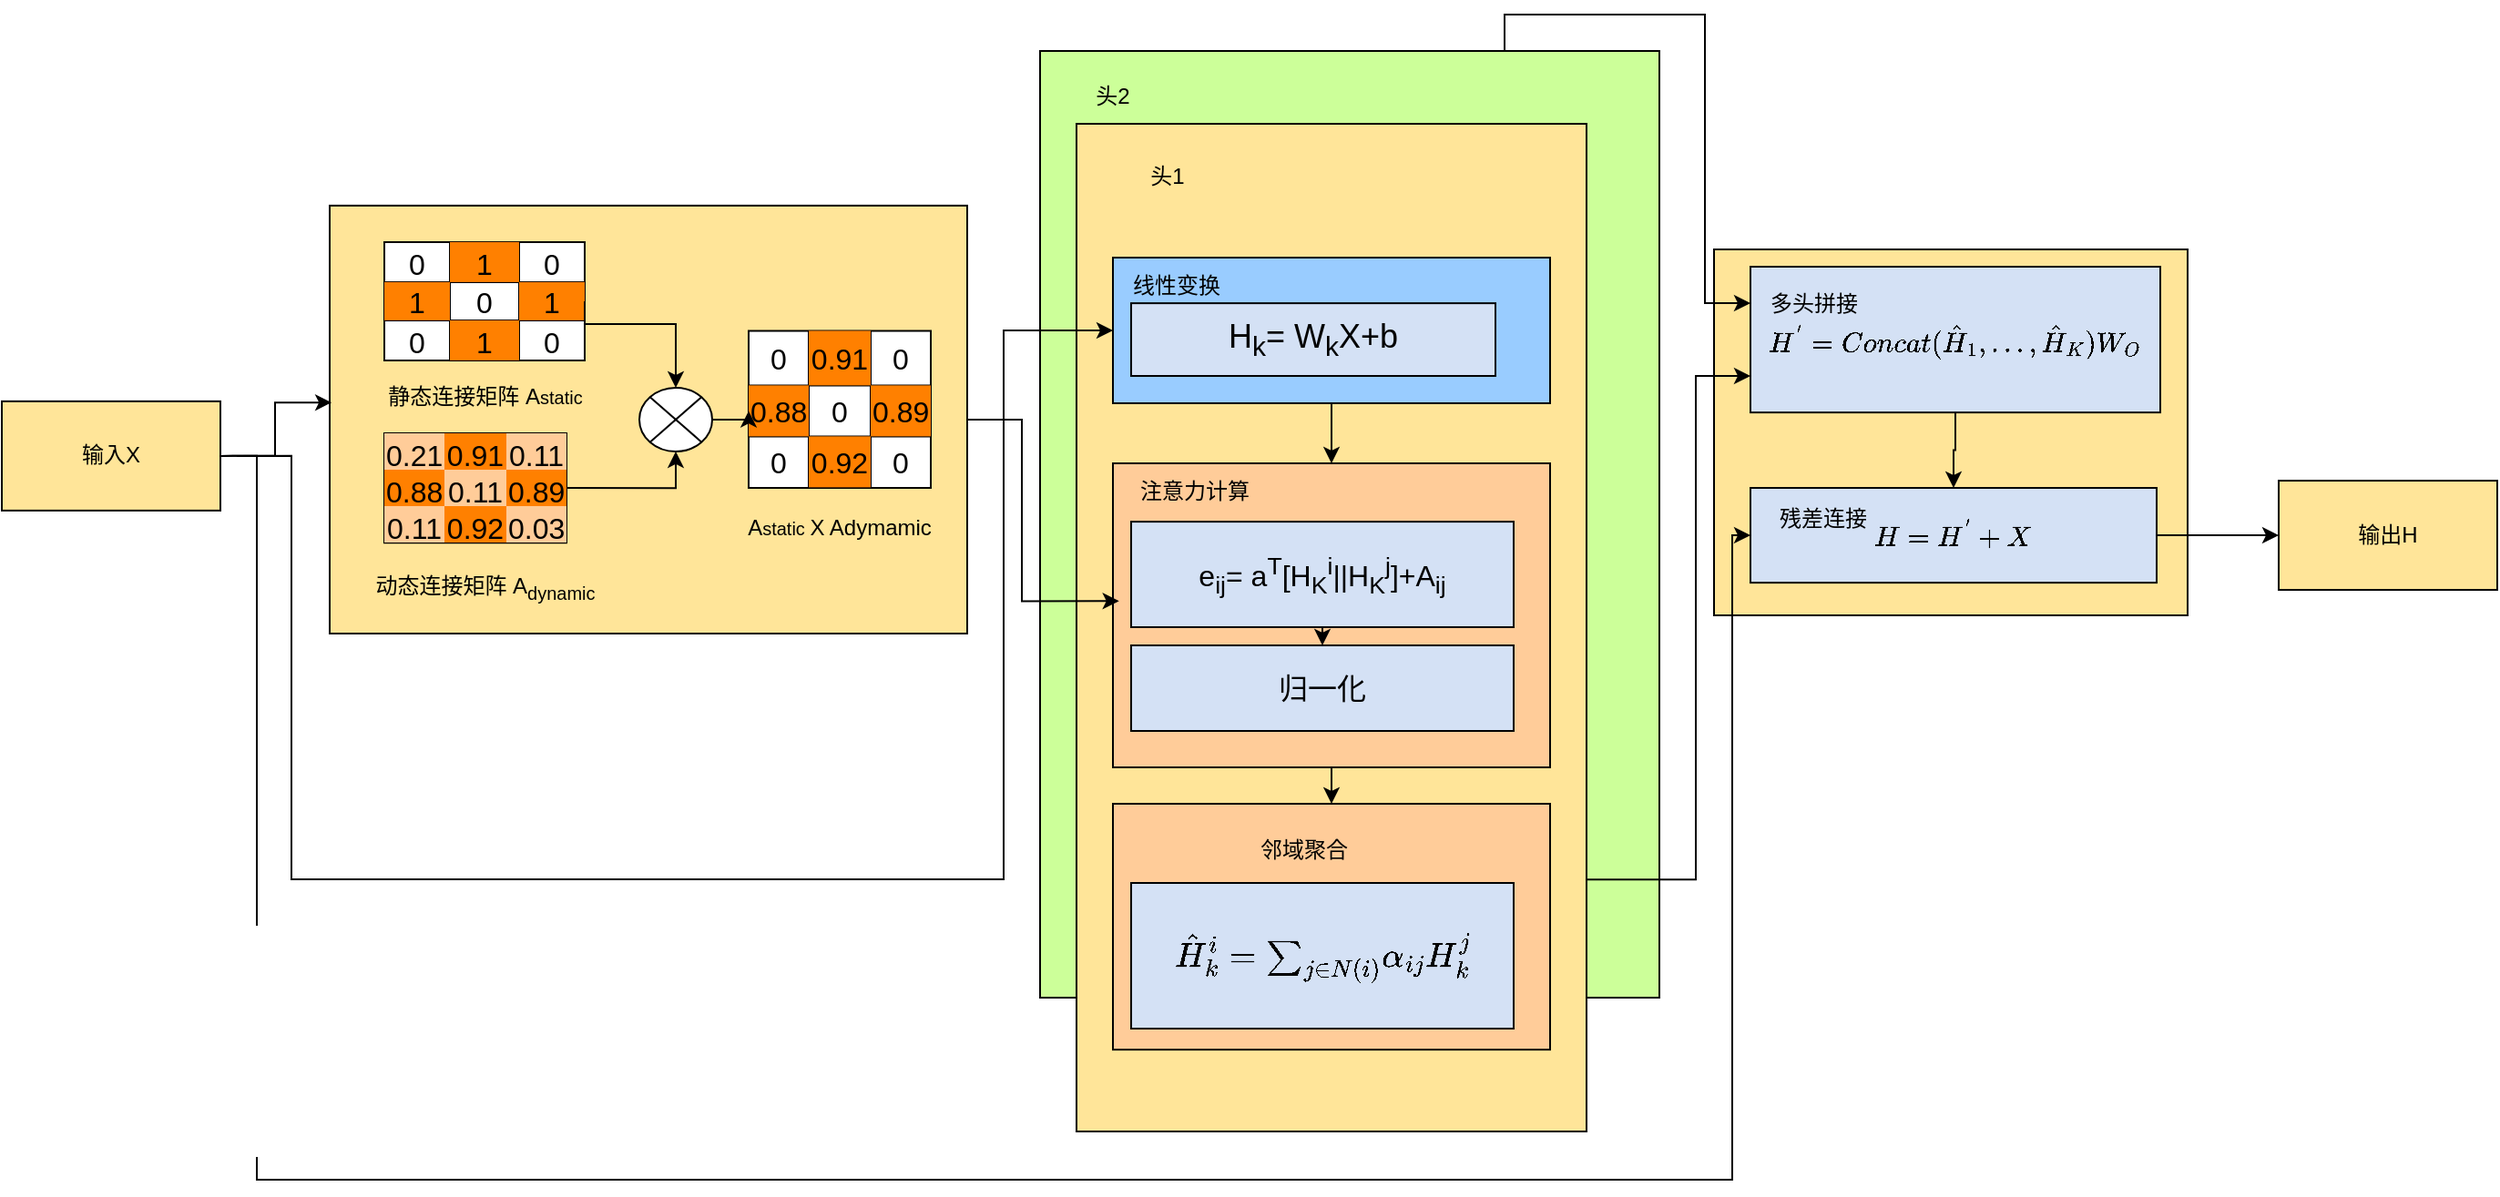 <mxfile version="27.0.6">
  <diagram name="第 1 页" id="D9P4q4B83leD4PbP2Uw8">
    <mxGraphModel dx="1706" dy="1065" grid="1" gridSize="10" guides="1" tooltips="1" connect="1" arrows="1" fold="1" page="1" pageScale="1" pageWidth="827" pageHeight="1169" math="1" shadow="0">
      <root>
        <mxCell id="0" />
        <mxCell id="1" parent="0" />
        <mxCell id="D-snDsypRI0ENQIC7V3B-49" value="" style="rounded=0;whiteSpace=wrap;html=1;fillColor=#FFE599;" parent="1" vertex="1">
          <mxGeometry x="560" y="314.94" width="350" height="235.06" as="geometry" />
        </mxCell>
        <mxCell id="D-snDsypRI0ENQIC7V3B-1" value="输入X" style="rounded=0;whiteSpace=wrap;html=1;fillColor=#FFE599;" parent="1" vertex="1">
          <mxGeometry x="380" y="422.44" width="120" height="60" as="geometry" />
        </mxCell>
        <mxCell id="D-snDsypRI0ENQIC7V3B-2" value="" style="shape=table;startSize=0;container=1;collapsible=0;childLayout=tableLayout;fontSize=16;" parent="1" vertex="1">
          <mxGeometry x="590" y="334.94" width="110" height="65.06" as="geometry" />
        </mxCell>
        <mxCell id="D-snDsypRI0ENQIC7V3B-3" value="" style="shape=tableRow;horizontal=0;startSize=0;swimlaneHead=0;swimlaneBody=0;strokeColor=inherit;top=0;left=0;bottom=0;right=0;collapsible=0;dropTarget=0;fillColor=none;points=[[0,0.5],[1,0.5]];portConstraint=eastwest;fontSize=16;" parent="D-snDsypRI0ENQIC7V3B-2" vertex="1">
          <mxGeometry width="110" height="22" as="geometry" />
        </mxCell>
        <mxCell id="D-snDsypRI0ENQIC7V3B-4" value="0" style="shape=partialRectangle;html=1;whiteSpace=wrap;connectable=0;strokeColor=inherit;overflow=hidden;fillColor=none;top=0;left=0;bottom=0;right=0;pointerEvents=1;fontSize=16;" parent="D-snDsypRI0ENQIC7V3B-3" vertex="1">
          <mxGeometry width="36" height="22" as="geometry">
            <mxRectangle width="36" height="22" as="alternateBounds" />
          </mxGeometry>
        </mxCell>
        <mxCell id="D-snDsypRI0ENQIC7V3B-5" value="1" style="shape=partialRectangle;html=1;whiteSpace=wrap;connectable=0;strokeColor=inherit;overflow=hidden;fillColor=#FF8000;top=0;left=0;bottom=0;right=0;pointerEvents=1;fontSize=16;" parent="D-snDsypRI0ENQIC7V3B-3" vertex="1">
          <mxGeometry x="36" width="38" height="22" as="geometry">
            <mxRectangle width="38" height="22" as="alternateBounds" />
          </mxGeometry>
        </mxCell>
        <mxCell id="D-snDsypRI0ENQIC7V3B-6" value="0" style="shape=partialRectangle;html=1;whiteSpace=wrap;connectable=0;strokeColor=inherit;overflow=hidden;fillColor=none;top=0;left=0;bottom=0;right=0;pointerEvents=1;fontSize=16;" parent="D-snDsypRI0ENQIC7V3B-3" vertex="1">
          <mxGeometry x="74" width="36" height="22" as="geometry">
            <mxRectangle width="36" height="22" as="alternateBounds" />
          </mxGeometry>
        </mxCell>
        <mxCell id="D-snDsypRI0ENQIC7V3B-7" value="" style="shape=tableRow;horizontal=0;startSize=0;swimlaneHead=0;swimlaneBody=0;strokeColor=inherit;top=0;left=0;bottom=0;right=0;collapsible=0;dropTarget=0;fillColor=none;points=[[0,0.5],[1,0.5]];portConstraint=eastwest;fontSize=16;" parent="D-snDsypRI0ENQIC7V3B-2" vertex="1">
          <mxGeometry y="22" width="110" height="21" as="geometry" />
        </mxCell>
        <mxCell id="D-snDsypRI0ENQIC7V3B-8" value="1" style="shape=partialRectangle;html=1;whiteSpace=wrap;connectable=0;strokeColor=inherit;overflow=hidden;fillColor=#FF8000;top=0;left=0;bottom=0;right=0;pointerEvents=1;fontSize=16;" parent="D-snDsypRI0ENQIC7V3B-7" vertex="1">
          <mxGeometry width="36" height="21" as="geometry">
            <mxRectangle width="36" height="21" as="alternateBounds" />
          </mxGeometry>
        </mxCell>
        <mxCell id="D-snDsypRI0ENQIC7V3B-9" value="0" style="shape=partialRectangle;html=1;whiteSpace=wrap;connectable=0;strokeColor=inherit;overflow=hidden;fillColor=none;top=0;left=0;bottom=0;right=0;pointerEvents=1;fontSize=16;" parent="D-snDsypRI0ENQIC7V3B-7" vertex="1">
          <mxGeometry x="36" width="38" height="21" as="geometry">
            <mxRectangle width="38" height="21" as="alternateBounds" />
          </mxGeometry>
        </mxCell>
        <mxCell id="D-snDsypRI0ENQIC7V3B-10" value="1" style="shape=partialRectangle;html=1;whiteSpace=wrap;connectable=0;strokeColor=inherit;overflow=hidden;fillColor=#FF8000;top=0;left=0;bottom=0;right=0;pointerEvents=1;fontSize=16;" parent="D-snDsypRI0ENQIC7V3B-7" vertex="1">
          <mxGeometry x="74" width="36" height="21" as="geometry">
            <mxRectangle width="36" height="21" as="alternateBounds" />
          </mxGeometry>
        </mxCell>
        <mxCell id="D-snDsypRI0ENQIC7V3B-11" value="" style="shape=tableRow;horizontal=0;startSize=0;swimlaneHead=0;swimlaneBody=0;strokeColor=inherit;top=0;left=0;bottom=0;right=0;collapsible=0;dropTarget=0;fillColor=none;points=[[0,0.5],[1,0.5]];portConstraint=eastwest;fontSize=16;" parent="D-snDsypRI0ENQIC7V3B-2" vertex="1">
          <mxGeometry y="43" width="110" height="22" as="geometry" />
        </mxCell>
        <mxCell id="D-snDsypRI0ENQIC7V3B-12" value="0" style="shape=partialRectangle;html=1;whiteSpace=wrap;connectable=0;strokeColor=inherit;overflow=hidden;fillColor=none;top=0;left=0;bottom=0;right=0;pointerEvents=1;fontSize=16;" parent="D-snDsypRI0ENQIC7V3B-11" vertex="1">
          <mxGeometry width="36" height="22" as="geometry">
            <mxRectangle width="36" height="22" as="alternateBounds" />
          </mxGeometry>
        </mxCell>
        <mxCell id="D-snDsypRI0ENQIC7V3B-13" value="1" style="shape=partialRectangle;html=1;whiteSpace=wrap;connectable=0;strokeColor=inherit;overflow=hidden;fillColor=#FF8000;top=0;left=0;bottom=0;right=0;pointerEvents=1;fontSize=16;" parent="D-snDsypRI0ENQIC7V3B-11" vertex="1">
          <mxGeometry x="36" width="38" height="22" as="geometry">
            <mxRectangle width="38" height="22" as="alternateBounds" />
          </mxGeometry>
        </mxCell>
        <mxCell id="D-snDsypRI0ENQIC7V3B-14" value="0" style="shape=partialRectangle;html=1;whiteSpace=wrap;connectable=0;strokeColor=inherit;overflow=hidden;fillColor=none;top=0;left=0;bottom=0;right=0;pointerEvents=1;fontSize=16;" parent="D-snDsypRI0ENQIC7V3B-11" vertex="1">
          <mxGeometry x="74" width="36" height="22" as="geometry">
            <mxRectangle width="36" height="22" as="alternateBounds" />
          </mxGeometry>
        </mxCell>
        <mxCell id="D-snDsypRI0ENQIC7V3B-15" value="静态连接矩阵 A&lt;span style=&quot;font-size: 10px;&quot;&gt;static&lt;/span&gt;" style="text;html=1;align=center;verticalAlign=middle;resizable=0;points=[];autosize=1;strokeColor=none;fillColor=none;" parent="1" vertex="1">
          <mxGeometry x="580" y="404.94" width="130" height="30" as="geometry" />
        </mxCell>
        <mxCell id="D-snDsypRI0ENQIC7V3B-18" value="" style="shape=table;startSize=0;container=1;collapsible=0;childLayout=tableLayout;fontSize=16;" parent="1" vertex="1">
          <mxGeometry x="590" y="440" width="100" height="60.12" as="geometry" />
        </mxCell>
        <mxCell id="D-snDsypRI0ENQIC7V3B-19" value="" style="shape=tableRow;horizontal=0;startSize=0;swimlaneHead=0;swimlaneBody=0;strokeColor=inherit;top=0;left=0;bottom=0;right=0;collapsible=0;dropTarget=0;fillColor=none;points=[[0,0.5],[1,0.5]];portConstraint=eastwest;fontSize=16;" parent="D-snDsypRI0ENQIC7V3B-18" vertex="1">
          <mxGeometry width="100" height="20" as="geometry" />
        </mxCell>
        <mxCell id="D-snDsypRI0ENQIC7V3B-20" value="0.21" style="shape=partialRectangle;html=1;whiteSpace=wrap;connectable=0;strokeColor=inherit;overflow=hidden;fillColor=#FFCC99;top=0;left=0;bottom=0;right=0;pointerEvents=1;fontSize=16;" parent="D-snDsypRI0ENQIC7V3B-19" vertex="1">
          <mxGeometry width="33" height="20" as="geometry">
            <mxRectangle width="33" height="20" as="alternateBounds" />
          </mxGeometry>
        </mxCell>
        <mxCell id="D-snDsypRI0ENQIC7V3B-21" value="0.91" style="shape=partialRectangle;html=1;whiteSpace=wrap;connectable=0;strokeColor=inherit;overflow=hidden;fillColor=#FF8000;top=0;left=0;bottom=0;right=0;pointerEvents=1;fontSize=16;" parent="D-snDsypRI0ENQIC7V3B-19" vertex="1">
          <mxGeometry x="33" width="34" height="20" as="geometry">
            <mxRectangle width="34" height="20" as="alternateBounds" />
          </mxGeometry>
        </mxCell>
        <mxCell id="D-snDsypRI0ENQIC7V3B-22" value="0.11" style="shape=partialRectangle;html=1;whiteSpace=wrap;connectable=0;strokeColor=inherit;overflow=hidden;fillColor=#FFCC99;top=0;left=0;bottom=0;right=0;pointerEvents=1;fontSize=16;" parent="D-snDsypRI0ENQIC7V3B-19" vertex="1">
          <mxGeometry x="67" width="33" height="20" as="geometry">
            <mxRectangle width="33" height="20" as="alternateBounds" />
          </mxGeometry>
        </mxCell>
        <mxCell id="D-snDsypRI0ENQIC7V3B-23" value="" style="shape=tableRow;horizontal=0;startSize=0;swimlaneHead=0;swimlaneBody=0;strokeColor=inherit;top=0;left=0;bottom=0;right=0;collapsible=0;dropTarget=0;fillColor=none;points=[[0,0.5],[1,0.5]];portConstraint=eastwest;fontSize=16;" parent="D-snDsypRI0ENQIC7V3B-18" vertex="1">
          <mxGeometry y="20" width="100" height="20" as="geometry" />
        </mxCell>
        <mxCell id="D-snDsypRI0ENQIC7V3B-24" value="0.88" style="shape=partialRectangle;html=1;whiteSpace=wrap;connectable=0;strokeColor=inherit;overflow=hidden;fillColor=#FF8000;top=0;left=0;bottom=0;right=0;pointerEvents=1;fontSize=16;" parent="D-snDsypRI0ENQIC7V3B-23" vertex="1">
          <mxGeometry width="33" height="20" as="geometry">
            <mxRectangle width="33" height="20" as="alternateBounds" />
          </mxGeometry>
        </mxCell>
        <mxCell id="D-snDsypRI0ENQIC7V3B-25" value="0.11" style="shape=partialRectangle;html=1;whiteSpace=wrap;connectable=0;strokeColor=inherit;overflow=hidden;fillColor=#FFCC99;top=0;left=0;bottom=0;right=0;pointerEvents=1;fontSize=16;" parent="D-snDsypRI0ENQIC7V3B-23" vertex="1">
          <mxGeometry x="33" width="34" height="20" as="geometry">
            <mxRectangle width="34" height="20" as="alternateBounds" />
          </mxGeometry>
        </mxCell>
        <mxCell id="D-snDsypRI0ENQIC7V3B-26" value="0.89" style="shape=partialRectangle;html=1;whiteSpace=wrap;connectable=0;strokeColor=inherit;overflow=hidden;fillColor=#FF8000;top=0;left=0;bottom=0;right=0;pointerEvents=1;fontSize=16;" parent="D-snDsypRI0ENQIC7V3B-23" vertex="1">
          <mxGeometry x="67" width="33" height="20" as="geometry">
            <mxRectangle width="33" height="20" as="alternateBounds" />
          </mxGeometry>
        </mxCell>
        <mxCell id="D-snDsypRI0ENQIC7V3B-27" value="" style="shape=tableRow;horizontal=0;startSize=0;swimlaneHead=0;swimlaneBody=0;strokeColor=inherit;top=0;left=0;bottom=0;right=0;collapsible=0;dropTarget=0;fillColor=none;points=[[0,0.5],[1,0.5]];portConstraint=eastwest;fontSize=16;" parent="D-snDsypRI0ENQIC7V3B-18" vertex="1">
          <mxGeometry y="40" width="100" height="20" as="geometry" />
        </mxCell>
        <mxCell id="D-snDsypRI0ENQIC7V3B-28" value="0.11" style="shape=partialRectangle;html=1;whiteSpace=wrap;connectable=0;strokeColor=inherit;overflow=hidden;fillColor=#FFCC99;top=0;left=0;bottom=0;right=0;pointerEvents=1;fontSize=16;" parent="D-snDsypRI0ENQIC7V3B-27" vertex="1">
          <mxGeometry width="33" height="20" as="geometry">
            <mxRectangle width="33" height="20" as="alternateBounds" />
          </mxGeometry>
        </mxCell>
        <mxCell id="D-snDsypRI0ENQIC7V3B-29" value="0.92" style="shape=partialRectangle;html=1;whiteSpace=wrap;connectable=0;strokeColor=inherit;overflow=hidden;fillColor=#FF8000;top=0;left=0;bottom=0;right=0;pointerEvents=1;fontSize=16;" parent="D-snDsypRI0ENQIC7V3B-27" vertex="1">
          <mxGeometry x="33" width="34" height="20" as="geometry">
            <mxRectangle width="34" height="20" as="alternateBounds" />
          </mxGeometry>
        </mxCell>
        <mxCell id="D-snDsypRI0ENQIC7V3B-30" value="0.03" style="shape=partialRectangle;html=1;whiteSpace=wrap;connectable=0;strokeColor=inherit;overflow=hidden;fillColor=#FFCC99;top=0;left=0;bottom=0;right=0;pointerEvents=1;fontSize=16;" parent="D-snDsypRI0ENQIC7V3B-27" vertex="1">
          <mxGeometry x="67" width="33" height="20" as="geometry">
            <mxRectangle width="33" height="20" as="alternateBounds" />
          </mxGeometry>
        </mxCell>
        <mxCell id="D-snDsypRI0ENQIC7V3B-31" value="动态连接矩阵 A&lt;sub&gt;dynamic&lt;/sub&gt;" style="text;html=1;align=center;verticalAlign=middle;resizable=0;points=[];autosize=1;strokeColor=none;fillColor=none;" parent="1" vertex="1">
          <mxGeometry x="575" y="509.94" width="140" height="30" as="geometry" />
        </mxCell>
        <mxCell id="D-snDsypRI0ENQIC7V3B-32" value="" style="shape=table;startSize=0;container=1;collapsible=0;childLayout=tableLayout;fontSize=16;" parent="1" vertex="1">
          <mxGeometry x="790" y="383.69" width="100" height="86.31" as="geometry" />
        </mxCell>
        <mxCell id="D-snDsypRI0ENQIC7V3B-33" value="" style="shape=tableRow;horizontal=0;startSize=0;swimlaneHead=0;swimlaneBody=0;strokeColor=inherit;top=0;left=0;bottom=0;right=0;collapsible=0;dropTarget=0;fillColor=none;points=[[0,0.5],[1,0.5]];portConstraint=eastwest;fontSize=16;" parent="D-snDsypRI0ENQIC7V3B-32" vertex="1">
          <mxGeometry width="100" height="30" as="geometry" />
        </mxCell>
        <mxCell id="D-snDsypRI0ENQIC7V3B-34" value="0" style="shape=partialRectangle;html=1;whiteSpace=wrap;connectable=0;strokeColor=inherit;overflow=hidden;fillColor=none;top=0;left=0;bottom=0;right=0;pointerEvents=1;fontSize=16;" parent="D-snDsypRI0ENQIC7V3B-33" vertex="1">
          <mxGeometry width="33" height="30" as="geometry">
            <mxRectangle width="33" height="30" as="alternateBounds" />
          </mxGeometry>
        </mxCell>
        <mxCell id="D-snDsypRI0ENQIC7V3B-35" value="0.91" style="shape=partialRectangle;html=1;whiteSpace=wrap;connectable=0;strokeColor=inherit;overflow=hidden;fillColor=#FF8000;top=0;left=0;bottom=0;right=0;pointerEvents=1;fontSize=16;" parent="D-snDsypRI0ENQIC7V3B-33" vertex="1">
          <mxGeometry x="33" width="34" height="30" as="geometry">
            <mxRectangle width="34" height="30" as="alternateBounds" />
          </mxGeometry>
        </mxCell>
        <mxCell id="D-snDsypRI0ENQIC7V3B-36" value="0" style="shape=partialRectangle;html=1;whiteSpace=wrap;connectable=0;strokeColor=inherit;overflow=hidden;fillColor=none;top=0;left=0;bottom=0;right=0;pointerEvents=1;fontSize=16;" parent="D-snDsypRI0ENQIC7V3B-33" vertex="1">
          <mxGeometry x="67" width="33" height="30" as="geometry">
            <mxRectangle width="33" height="30" as="alternateBounds" />
          </mxGeometry>
        </mxCell>
        <mxCell id="D-snDsypRI0ENQIC7V3B-37" value="" style="shape=tableRow;horizontal=0;startSize=0;swimlaneHead=0;swimlaneBody=0;strokeColor=inherit;top=0;left=0;bottom=0;right=0;collapsible=0;dropTarget=0;fillColor=none;points=[[0,0.5],[1,0.5]];portConstraint=eastwest;fontSize=16;" parent="D-snDsypRI0ENQIC7V3B-32" vertex="1">
          <mxGeometry y="30" width="100" height="28" as="geometry" />
        </mxCell>
        <mxCell id="D-snDsypRI0ENQIC7V3B-38" value="0.88" style="shape=partialRectangle;html=1;whiteSpace=wrap;connectable=0;strokeColor=inherit;overflow=hidden;fillColor=#FF8000;top=0;left=0;bottom=0;right=0;pointerEvents=1;fontSize=16;" parent="D-snDsypRI0ENQIC7V3B-37" vertex="1">
          <mxGeometry width="33" height="28" as="geometry">
            <mxRectangle width="33" height="28" as="alternateBounds" />
          </mxGeometry>
        </mxCell>
        <mxCell id="D-snDsypRI0ENQIC7V3B-39" value="0" style="shape=partialRectangle;html=1;whiteSpace=wrap;connectable=0;strokeColor=inherit;overflow=hidden;fillColor=none;top=0;left=0;bottom=0;right=0;pointerEvents=1;fontSize=16;" parent="D-snDsypRI0ENQIC7V3B-37" vertex="1">
          <mxGeometry x="33" width="34" height="28" as="geometry">
            <mxRectangle width="34" height="28" as="alternateBounds" />
          </mxGeometry>
        </mxCell>
        <mxCell id="D-snDsypRI0ENQIC7V3B-40" value="0.89" style="shape=partialRectangle;html=1;whiteSpace=wrap;connectable=0;strokeColor=inherit;overflow=hidden;fillColor=#FF8000;top=0;left=0;bottom=0;right=0;pointerEvents=1;fontSize=16;" parent="D-snDsypRI0ENQIC7V3B-37" vertex="1">
          <mxGeometry x="67" width="33" height="28" as="geometry">
            <mxRectangle width="33" height="28" as="alternateBounds" />
          </mxGeometry>
        </mxCell>
        <mxCell id="D-snDsypRI0ENQIC7V3B-41" value="" style="shape=tableRow;horizontal=0;startSize=0;swimlaneHead=0;swimlaneBody=0;strokeColor=inherit;top=0;left=0;bottom=0;right=0;collapsible=0;dropTarget=0;fillColor=none;points=[[0,0.5],[1,0.5]];portConstraint=eastwest;fontSize=16;" parent="D-snDsypRI0ENQIC7V3B-32" vertex="1">
          <mxGeometry y="58" width="100" height="28" as="geometry" />
        </mxCell>
        <mxCell id="D-snDsypRI0ENQIC7V3B-42" value="0" style="shape=partialRectangle;html=1;whiteSpace=wrap;connectable=0;strokeColor=inherit;overflow=hidden;fillColor=none;top=0;left=0;bottom=0;right=0;pointerEvents=1;fontSize=16;" parent="D-snDsypRI0ENQIC7V3B-41" vertex="1">
          <mxGeometry width="33" height="28" as="geometry">
            <mxRectangle width="33" height="28" as="alternateBounds" />
          </mxGeometry>
        </mxCell>
        <mxCell id="D-snDsypRI0ENQIC7V3B-43" value="0.92" style="shape=partialRectangle;html=1;whiteSpace=wrap;connectable=0;strokeColor=inherit;overflow=hidden;fillColor=#FF8000;top=0;left=0;bottom=0;right=0;pointerEvents=1;fontSize=16;" parent="D-snDsypRI0ENQIC7V3B-41" vertex="1">
          <mxGeometry x="33" width="34" height="28" as="geometry">
            <mxRectangle width="34" height="28" as="alternateBounds" />
          </mxGeometry>
        </mxCell>
        <mxCell id="D-snDsypRI0ENQIC7V3B-44" value="0" style="shape=partialRectangle;html=1;whiteSpace=wrap;connectable=0;strokeColor=inherit;overflow=hidden;fillColor=none;top=0;left=0;bottom=0;right=0;pointerEvents=1;fontSize=16;" parent="D-snDsypRI0ENQIC7V3B-41" vertex="1">
          <mxGeometry x="67" width="33" height="28" as="geometry">
            <mxRectangle width="33" height="28" as="alternateBounds" />
          </mxGeometry>
        </mxCell>
        <mxCell id="b76S-Et2lpGzpZMpdK9m-2" style="edgeStyle=orthogonalEdgeStyle;rounded=0;orthogonalLoop=1;jettySize=auto;html=1;exitX=1;exitY=0.5;exitDx=0;exitDy=0;exitPerimeter=0;" edge="1" parent="1" source="D-snDsypRI0ENQIC7V3B-45" target="D-snDsypRI0ENQIC7V3B-37">
          <mxGeometry relative="1" as="geometry" />
        </mxCell>
        <mxCell id="D-snDsypRI0ENQIC7V3B-45" value="" style="verticalLabelPosition=bottom;verticalAlign=top;html=1;shape=mxgraph.flowchart.or;" parent="1" vertex="1">
          <mxGeometry x="730" y="414.97" width="40" height="35" as="geometry" />
        </mxCell>
        <mxCell id="D-snDsypRI0ENQIC7V3B-46" style="edgeStyle=orthogonalEdgeStyle;rounded=0;orthogonalLoop=1;jettySize=auto;html=1;exitX=1;exitY=0.5;exitDx=0;exitDy=0;" parent="1" source="D-snDsypRI0ENQIC7V3B-7" target="D-snDsypRI0ENQIC7V3B-45" edge="1">
          <mxGeometry relative="1" as="geometry">
            <Array as="points">
              <mxPoint x="700" y="380" />
              <mxPoint x="750" y="380" />
            </Array>
          </mxGeometry>
        </mxCell>
        <mxCell id="D-snDsypRI0ENQIC7V3B-47" style="edgeStyle=orthogonalEdgeStyle;rounded=0;orthogonalLoop=1;jettySize=auto;html=1;exitX=1;exitY=0.5;exitDx=0;exitDy=0;entryX=0.5;entryY=1;entryDx=0;entryDy=0;entryPerimeter=0;" parent="1" source="D-snDsypRI0ENQIC7V3B-18" target="D-snDsypRI0ENQIC7V3B-45" edge="1">
          <mxGeometry relative="1" as="geometry" />
        </mxCell>
        <mxCell id="D-snDsypRI0ENQIC7V3B-50" value="A&lt;span style=&quot;font-size: 10px;&quot;&gt;static&amp;nbsp;&lt;/span&gt;X Adymamic" style="text;html=1;align=center;verticalAlign=middle;whiteSpace=wrap;rounded=0;" parent="1" vertex="1">
          <mxGeometry x="765" y="477.12" width="150" height="30" as="geometry" />
        </mxCell>
        <mxCell id="D-snDsypRI0ENQIC7V3B-51" value="" style="rounded=0;whiteSpace=wrap;html=1;fillColor=#CCFF99;" parent="1" vertex="1">
          <mxGeometry x="950" y="230" width="340" height="520" as="geometry" />
        </mxCell>
        <mxCell id="D-snDsypRI0ENQIC7V3B-52" value="" style="rounded=0;whiteSpace=wrap;html=1;fillColor=#FFE599;" parent="1" vertex="1">
          <mxGeometry x="970" y="270" width="280" height="553.5" as="geometry" />
        </mxCell>
        <mxCell id="rITo4k_GJHKlOmPV8J90-9" style="edgeStyle=orthogonalEdgeStyle;rounded=0;orthogonalLoop=1;jettySize=auto;html=1;exitX=0.5;exitY=1;exitDx=0;exitDy=0;" parent="1" source="D-snDsypRI0ENQIC7V3B-53" target="D-snDsypRI0ENQIC7V3B-55" edge="1">
          <mxGeometry relative="1" as="geometry" />
        </mxCell>
        <mxCell id="D-snDsypRI0ENQIC7V3B-53" value="" style="rounded=0;whiteSpace=wrap;html=1;fillColor=#99CCFF;" parent="1" vertex="1">
          <mxGeometry x="990" y="343.5" width="240" height="80" as="geometry" />
        </mxCell>
        <mxCell id="D-snDsypRI0ENQIC7V3B-54" value="线性变换" style="text;html=1;align=center;verticalAlign=middle;whiteSpace=wrap;rounded=0;" parent="1" vertex="1">
          <mxGeometry x="990" y="343.53" width="70" height="30" as="geometry" />
        </mxCell>
        <mxCell id="rITo4k_GJHKlOmPV8J90-28" style="edgeStyle=orthogonalEdgeStyle;rounded=0;orthogonalLoop=1;jettySize=auto;html=1;exitX=0.5;exitY=1;exitDx=0;exitDy=0;entryX=0.5;entryY=0;entryDx=0;entryDy=0;" parent="1" source="D-snDsypRI0ENQIC7V3B-55" target="rITo4k_GJHKlOmPV8J90-12" edge="1">
          <mxGeometry relative="1" as="geometry" />
        </mxCell>
        <mxCell id="D-snDsypRI0ENQIC7V3B-55" value="" style="rounded=0;whiteSpace=wrap;html=1;fillColor=#FFCC99;" parent="1" vertex="1">
          <mxGeometry x="990" y="456.5" width="240" height="167" as="geometry" />
        </mxCell>
        <mxCell id="D-snDsypRI0ENQIC7V3B-56" value="注意力计算" style="text;html=1;align=center;verticalAlign=middle;whiteSpace=wrap;rounded=0;" parent="1" vertex="1">
          <mxGeometry x="1000" y="456.5" width="70" height="30" as="geometry" />
        </mxCell>
        <mxCell id="rITo4k_GJHKlOmPV8J90-1" style="edgeStyle=orthogonalEdgeStyle;rounded=0;orthogonalLoop=1;jettySize=auto;html=1;exitX=1;exitY=0.5;exitDx=0;exitDy=0;entryX=0.003;entryY=0.46;entryDx=0;entryDy=0;entryPerimeter=0;" parent="1" source="D-snDsypRI0ENQIC7V3B-1" target="D-snDsypRI0ENQIC7V3B-49" edge="1">
          <mxGeometry relative="1" as="geometry" />
        </mxCell>
        <mxCell id="rITo4k_GJHKlOmPV8J90-2" style="edgeStyle=orthogonalEdgeStyle;rounded=0;orthogonalLoop=1;jettySize=auto;html=1;exitX=1;exitY=0.5;exitDx=0;exitDy=0;entryX=0;entryY=0.5;entryDx=0;entryDy=0;" parent="1" target="D-snDsypRI0ENQIC7V3B-53" edge="1">
          <mxGeometry relative="1" as="geometry">
            <mxPoint x="509" y="452.44" as="sourcePoint" />
            <mxPoint x="1349.059" y="474.94" as="targetPoint" />
            <Array as="points">
              <mxPoint x="539" y="452" />
              <mxPoint x="539" y="685" />
              <mxPoint x="930" y="685" />
              <mxPoint x="930" y="384" />
            </Array>
          </mxGeometry>
        </mxCell>
        <mxCell id="rITo4k_GJHKlOmPV8J90-4" value="&lt;font style=&quot;font-size: 18px;&quot;&gt;H&lt;sub style=&quot;&quot;&gt;k&lt;/sub&gt;= W&lt;u style=&quot;&quot;&gt;&lt;sub&gt;k&lt;/sub&gt;&lt;/u&gt;X+b&lt;/font&gt;" style="rounded=0;whiteSpace=wrap;html=1;fillColor=#D4E1F5;" parent="1" vertex="1">
          <mxGeometry x="1000" y="368.56" width="200" height="39.94" as="geometry" />
        </mxCell>
        <mxCell id="b76S-Et2lpGzpZMpdK9m-3" style="edgeStyle=orthogonalEdgeStyle;rounded=0;orthogonalLoop=1;jettySize=auto;html=1;exitX=0.5;exitY=1;exitDx=0;exitDy=0;entryX=0.5;entryY=0;entryDx=0;entryDy=0;" edge="1" parent="1" source="rITo4k_GJHKlOmPV8J90-5" target="rITo4k_GJHKlOmPV8J90-7">
          <mxGeometry relative="1" as="geometry" />
        </mxCell>
        <mxCell id="rITo4k_GJHKlOmPV8J90-5" value="&lt;font style=&quot;font-size: 16px;&quot;&gt;e&lt;sub style=&quot;&quot;&gt;ij&lt;/sub&gt;= a&lt;sup style=&quot;&quot;&gt;T&lt;/sup&gt;[H&lt;sub style=&quot;&quot;&gt;K&lt;/sub&gt;&lt;sup style=&quot;&quot;&gt;i&lt;/sup&gt;||H&lt;sub style=&quot;&quot;&gt;K&lt;/sub&gt;&lt;sup style=&quot;&quot;&gt;j&lt;/sup&gt;]+A&lt;sub style=&quot;&quot;&gt;ij&lt;/sub&gt;&lt;/font&gt;" style="rounded=0;whiteSpace=wrap;html=1;fillColor=#D4E1F5;" parent="1" vertex="1">
          <mxGeometry x="1000" y="488.56" width="210" height="57.94" as="geometry" />
        </mxCell>
        <mxCell id="rITo4k_GJHKlOmPV8J90-7" value="&lt;font style=&quot;font-size: 16px;&quot;&gt;归一化&lt;/font&gt;" style="rounded=0;whiteSpace=wrap;html=1;fillColor=#D4E1F5;" parent="1" vertex="1">
          <mxGeometry x="1000" y="556.5" width="210" height="47" as="geometry" />
        </mxCell>
        <mxCell id="rITo4k_GJHKlOmPV8J90-8" style="edgeStyle=orthogonalEdgeStyle;rounded=0;orthogonalLoop=1;jettySize=auto;html=1;exitX=1;exitY=0.5;exitDx=0;exitDy=0;entryX=0.014;entryY=0.453;entryDx=0;entryDy=0;entryPerimeter=0;" parent="1" source="D-snDsypRI0ENQIC7V3B-49" target="D-snDsypRI0ENQIC7V3B-55" edge="1">
          <mxGeometry relative="1" as="geometry">
            <Array as="points">
              <mxPoint x="940" y="433" />
              <mxPoint x="940" y="532" />
            </Array>
          </mxGeometry>
        </mxCell>
        <mxCell id="rITo4k_GJHKlOmPV8J90-10" value="头1" style="text;html=1;align=center;verticalAlign=middle;whiteSpace=wrap;rounded=0;" parent="1" vertex="1">
          <mxGeometry x="990" y="283.5" width="60" height="30" as="geometry" />
        </mxCell>
        <mxCell id="rITo4k_GJHKlOmPV8J90-11" value="头2" style="text;html=1;align=center;verticalAlign=middle;whiteSpace=wrap;rounded=0;" parent="1" vertex="1">
          <mxGeometry x="960" y="240" width="60" height="30" as="geometry" />
        </mxCell>
        <mxCell id="rITo4k_GJHKlOmPV8J90-12" value="" style="rounded=0;whiteSpace=wrap;html=1;fillColor=#FFCC99;" parent="1" vertex="1">
          <mxGeometry x="990" y="643.5" width="240" height="135.06" as="geometry" />
        </mxCell>
        <mxCell id="rITo4k_GJHKlOmPV8J90-13" value="邻域聚合" style="text;html=1;align=center;verticalAlign=middle;whiteSpace=wrap;rounded=0;" parent="1" vertex="1">
          <mxGeometry x="1060" y="653.5" width="70" height="30" as="geometry" />
        </mxCell>
        <mxCell id="rITo4k_GJHKlOmPV8J90-14" value="&lt;div style=&quot;text-align: left;&quot;&gt;&lt;span style=&quot;font-family: &amp;quot;Cascadia Code PL&amp;quot;, &amp;quot;Cascadia Code&amp;quot;, Menlo, Monaco, Consolas, &amp;quot;Courier New&amp;quot;, monospace; background-color: rgb(44, 48, 83);&quot;&gt;&lt;font style=&quot;color: rgb(0, 0, 0); font-size: 16px;&quot;&gt;$$ &amp;nbsp;\hat{H}_k^i ={\textstyle \sum_{j\in N(i)}} \alpha_{ij}H_k^j$$&lt;/font&gt;&lt;/span&gt;&lt;/div&gt;" style="rounded=0;whiteSpace=wrap;html=1;fillColor=#D4E1F5;" parent="1" vertex="1">
          <mxGeometry x="1000" y="687" width="210" height="80" as="geometry" />
        </mxCell>
        <mxCell id="rITo4k_GJHKlOmPV8J90-16" value="" style="rounded=0;whiteSpace=wrap;html=1;fillColor=#FFE599;" parent="1" vertex="1">
          <mxGeometry x="1320" y="339" width="260" height="201" as="geometry" />
        </mxCell>
        <mxCell id="rITo4k_GJHKlOmPV8J90-31" style="edgeStyle=orthogonalEdgeStyle;rounded=0;orthogonalLoop=1;jettySize=auto;html=1;exitX=0.5;exitY=1;exitDx=0;exitDy=0;entryX=0.5;entryY=0;entryDx=0;entryDy=0;" parent="1" source="rITo4k_GJHKlOmPV8J90-27" target="rITo4k_GJHKlOmPV8J90-29" edge="1">
          <mxGeometry relative="1" as="geometry" />
        </mxCell>
        <mxCell id="rITo4k_GJHKlOmPV8J90-27" value="&lt;div style=&quot;text-align: left;&quot;&gt;&lt;span style=&quot;font-family: &amp;quot;Cascadia Code PL&amp;quot;, &amp;quot;Cascadia Code&amp;quot;, Menlo, Monaco, Consolas, &amp;quot;Courier New&amp;quot;, monospace; font-size: 13.05px; background-color: rgb(44, 48, 83);&quot;&gt;&lt;font style=&quot;color: rgb(0, 0, 0);&quot;&gt;$$&amp;nbsp; H^{&#39;}=Concat(\hat{H}_1,...,\hat{H}_K)W_O$$&lt;/font&gt;&lt;/span&gt;&lt;/div&gt;" style="rounded=0;whiteSpace=wrap;html=1;fillColor=#D4E1F5;" parent="1" vertex="1">
          <mxGeometry x="1340" y="348.5" width="225" height="80.06" as="geometry" />
        </mxCell>
        <mxCell id="rITo4k_GJHKlOmPV8J90-25" style="edgeStyle=orthogonalEdgeStyle;rounded=0;orthogonalLoop=1;jettySize=auto;html=1;exitX=1;exitY=0.75;exitDx=0;exitDy=0;entryX=0;entryY=0.75;entryDx=0;entryDy=0;" parent="1" source="D-snDsypRI0ENQIC7V3B-52" target="rITo4k_GJHKlOmPV8J90-27" edge="1">
          <mxGeometry relative="1" as="geometry">
            <Array as="points">
              <mxPoint x="1310" y="685" />
              <mxPoint x="1310" y="409" />
            </Array>
          </mxGeometry>
        </mxCell>
        <mxCell id="rITo4k_GJHKlOmPV8J90-23" style="edgeStyle=orthogonalEdgeStyle;rounded=0;orthogonalLoop=1;jettySize=auto;html=1;exitX=0.75;exitY=0;exitDx=0;exitDy=0;entryX=0;entryY=0.25;entryDx=0;entryDy=0;" parent="1" source="D-snDsypRI0ENQIC7V3B-51" target="rITo4k_GJHKlOmPV8J90-27" edge="1">
          <mxGeometry relative="1" as="geometry" />
        </mxCell>
        <mxCell id="rITo4k_GJHKlOmPV8J90-34" style="edgeStyle=orthogonalEdgeStyle;rounded=0;orthogonalLoop=1;jettySize=auto;html=1;exitX=1;exitY=0.5;exitDx=0;exitDy=0;entryX=0;entryY=0.5;entryDx=0;entryDy=0;" parent="1" source="rITo4k_GJHKlOmPV8J90-29" target="rITo4k_GJHKlOmPV8J90-33" edge="1">
          <mxGeometry relative="1" as="geometry" />
        </mxCell>
        <mxCell id="rITo4k_GJHKlOmPV8J90-29" value="&lt;div style=&quot;text-align: left;&quot;&gt;&lt;span style=&quot;font-family: &amp;quot;Cascadia Code PL&amp;quot;, &amp;quot;Cascadia Code&amp;quot;, Menlo, Monaco, Consolas, &amp;quot;Courier New&amp;quot;, monospace; font-size: 13.05px; background-color: rgb(44, 48, 83);&quot;&gt;&lt;font style=&quot;color: rgb(0, 0, 0);&quot;&gt;$$&amp;nbsp; H=H^{&#39;} +X $$&lt;/font&gt;&lt;/span&gt;&lt;/div&gt;" style="rounded=0;whiteSpace=wrap;html=1;fillColor=#D4E1F5;" parent="1" vertex="1">
          <mxGeometry x="1340" y="470" width="223" height="52.06" as="geometry" />
        </mxCell>
        <mxCell id="rITo4k_GJHKlOmPV8J90-32" style="edgeStyle=orthogonalEdgeStyle;rounded=0;orthogonalLoop=1;jettySize=auto;html=1;exitX=1;exitY=0.5;exitDx=0;exitDy=0;entryX=0;entryY=0.5;entryDx=0;entryDy=0;" parent="1" source="D-snDsypRI0ENQIC7V3B-1" target="rITo4k_GJHKlOmPV8J90-29" edge="1">
          <mxGeometry relative="1" as="geometry">
            <Array as="points">
              <mxPoint x="520" y="452" />
              <mxPoint x="520" y="850" />
              <mxPoint x="1330" y="850" />
              <mxPoint x="1330" y="496" />
            </Array>
          </mxGeometry>
        </mxCell>
        <mxCell id="rITo4k_GJHKlOmPV8J90-33" value="输出H" style="rounded=0;whiteSpace=wrap;html=1;fillColor=#FFE599;" parent="1" vertex="1">
          <mxGeometry x="1630" y="466.03" width="120" height="60" as="geometry" />
        </mxCell>
        <mxCell id="rITo4k_GJHKlOmPV8J90-18" value="多头拼接" style="text;html=1;align=center;verticalAlign=middle;whiteSpace=wrap;rounded=0;" parent="1" vertex="1">
          <mxGeometry x="1345" y="353.69" width="60" height="30" as="geometry" />
        </mxCell>
        <mxCell id="rITo4k_GJHKlOmPV8J90-35" value="残差连接" style="text;html=1;align=center;verticalAlign=middle;whiteSpace=wrap;rounded=0;" parent="1" vertex="1">
          <mxGeometry x="1350" y="473.18" width="60" height="26.94" as="geometry" />
        </mxCell>
      </root>
    </mxGraphModel>
  </diagram>
</mxfile>
